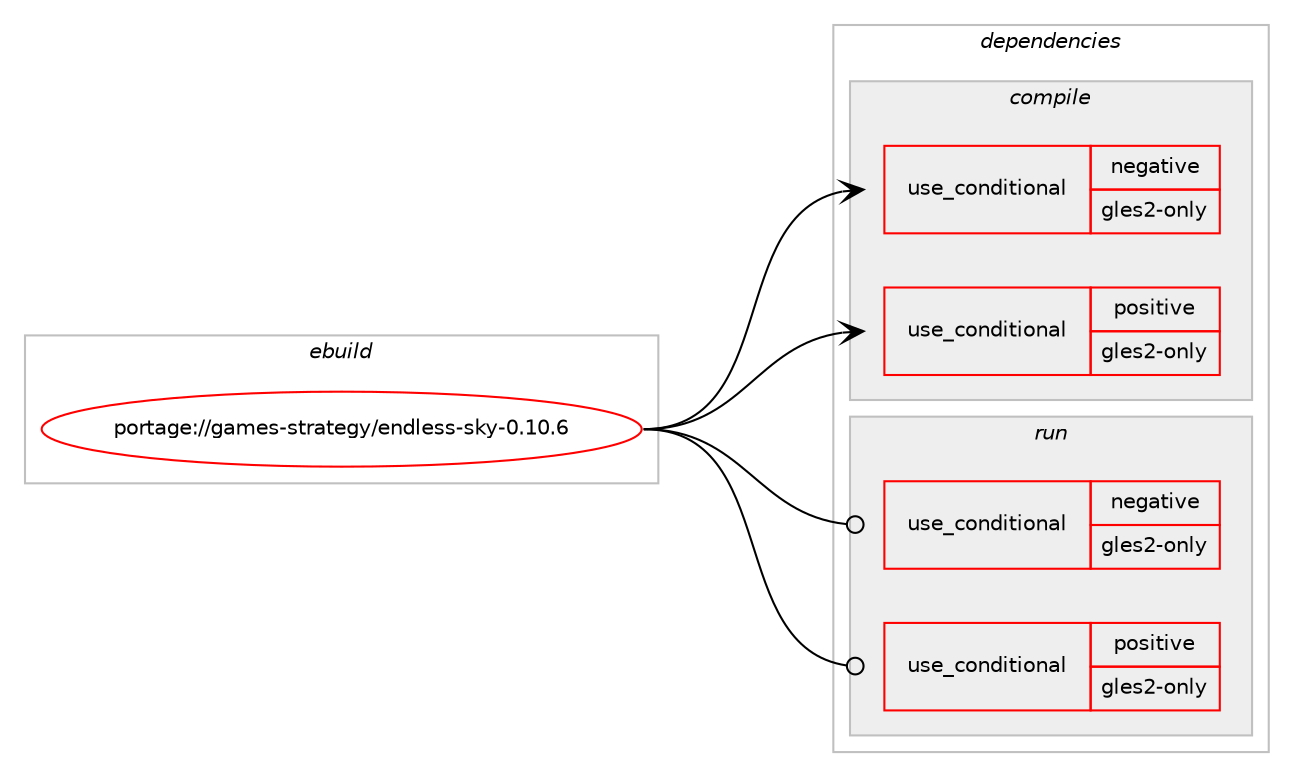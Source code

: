 digraph prolog {

# *************
# Graph options
# *************

newrank=true;
concentrate=true;
compound=true;
graph [rankdir=LR,fontname=Helvetica,fontsize=10,ranksep=1.5];#, ranksep=2.5, nodesep=0.2];
edge  [arrowhead=vee];
node  [fontname=Helvetica,fontsize=10];

# **********
# The ebuild
# **********

subgraph cluster_leftcol {
color=gray;
rank=same;
label=<<i>ebuild</i>>;
id [label="portage://games-strategy/endless-sky-0.10.6", color=red, width=4, href="../games-strategy/endless-sky-0.10.6.svg"];
}

# ****************
# The dependencies
# ****************

subgraph cluster_midcol {
color=gray;
label=<<i>dependencies</i>>;
subgraph cluster_compile {
fillcolor="#eeeeee";
style=filled;
label=<<i>compile</i>>;
subgraph cond63307 {
dependency116830 [label=<<TABLE BORDER="0" CELLBORDER="1" CELLSPACING="0" CELLPADDING="4"><TR><TD ROWSPAN="3" CELLPADDING="10">use_conditional</TD></TR><TR><TD>negative</TD></TR><TR><TD>gles2-only</TD></TR></TABLE>>, shape=none, color=red];
# *** BEGIN UNKNOWN DEPENDENCY TYPE (TODO) ***
# dependency116830 -> package_dependency(portage://games-strategy/endless-sky-0.10.6,install,no,media-libs,glew,none,[,,],[slot(0),equal],[])
# *** END UNKNOWN DEPENDENCY TYPE (TODO) ***

# *** BEGIN UNKNOWN DEPENDENCY TYPE (TODO) ***
# dependency116830 -> package_dependency(portage://games-strategy/endless-sky-0.10.6,install,no,media-libs,libsdl2,none,[,,],[],[use(enable(opengl),none)])
# *** END UNKNOWN DEPENDENCY TYPE (TODO) ***

}
id:e -> dependency116830:w [weight=20,style="solid",arrowhead="vee"];
subgraph cond63308 {
dependency116831 [label=<<TABLE BORDER="0" CELLBORDER="1" CELLSPACING="0" CELLPADDING="4"><TR><TD ROWSPAN="3" CELLPADDING="10">use_conditional</TD></TR><TR><TD>positive</TD></TR><TR><TD>gles2-only</TD></TR></TABLE>>, shape=none, color=red];
# *** BEGIN UNKNOWN DEPENDENCY TYPE (TODO) ***
# dependency116831 -> package_dependency(portage://games-strategy/endless-sky-0.10.6,install,no,media-libs,libsdl2,none,[,,],[],[use(enable(gles2),none)])
# *** END UNKNOWN DEPENDENCY TYPE (TODO) ***

}
id:e -> dependency116831:w [weight=20,style="solid",arrowhead="vee"];
# *** BEGIN UNKNOWN DEPENDENCY TYPE (TODO) ***
# id -> package_dependency(portage://games-strategy/endless-sky-0.10.6,install,no,media-libs,libglvnd,none,[,,],[],[])
# *** END UNKNOWN DEPENDENCY TYPE (TODO) ***

# *** BEGIN UNKNOWN DEPENDENCY TYPE (TODO) ***
# id -> package_dependency(portage://games-strategy/endless-sky-0.10.6,install,no,media-libs,libjpeg-turbo,none,[,,],any_same_slot,[])
# *** END UNKNOWN DEPENDENCY TYPE (TODO) ***

# *** BEGIN UNKNOWN DEPENDENCY TYPE (TODO) ***
# id -> package_dependency(portage://games-strategy/endless-sky-0.10.6,install,no,media-libs,libmad,none,[,,],[],[])
# *** END UNKNOWN DEPENDENCY TYPE (TODO) ***

# *** BEGIN UNKNOWN DEPENDENCY TYPE (TODO) ***
# id -> package_dependency(portage://games-strategy/endless-sky-0.10.6,install,no,media-libs,libpng,none,[,,],any_same_slot,[])
# *** END UNKNOWN DEPENDENCY TYPE (TODO) ***

# *** BEGIN UNKNOWN DEPENDENCY TYPE (TODO) ***
# id -> package_dependency(portage://games-strategy/endless-sky-0.10.6,install,no,media-libs,libsdl2,none,[,,],[],[use(enable(video),none)])
# *** END UNKNOWN DEPENDENCY TYPE (TODO) ***

# *** BEGIN UNKNOWN DEPENDENCY TYPE (TODO) ***
# id -> package_dependency(portage://games-strategy/endless-sky-0.10.6,install,no,media-libs,openal,none,[,,],[],[])
# *** END UNKNOWN DEPENDENCY TYPE (TODO) ***

# *** BEGIN UNKNOWN DEPENDENCY TYPE (TODO) ***
# id -> package_dependency(portage://games-strategy/endless-sky-0.10.6,install,no,sys-apps,util-linux,none,[,,],[],[])
# *** END UNKNOWN DEPENDENCY TYPE (TODO) ***

}
subgraph cluster_compileandrun {
fillcolor="#eeeeee";
style=filled;
label=<<i>compile and run</i>>;
}
subgraph cluster_run {
fillcolor="#eeeeee";
style=filled;
label=<<i>run</i>>;
subgraph cond63309 {
dependency116832 [label=<<TABLE BORDER="0" CELLBORDER="1" CELLSPACING="0" CELLPADDING="4"><TR><TD ROWSPAN="3" CELLPADDING="10">use_conditional</TD></TR><TR><TD>negative</TD></TR><TR><TD>gles2-only</TD></TR></TABLE>>, shape=none, color=red];
# *** BEGIN UNKNOWN DEPENDENCY TYPE (TODO) ***
# dependency116832 -> package_dependency(portage://games-strategy/endless-sky-0.10.6,run,no,media-libs,glew,none,[,,],[slot(0),equal],[])
# *** END UNKNOWN DEPENDENCY TYPE (TODO) ***

# *** BEGIN UNKNOWN DEPENDENCY TYPE (TODO) ***
# dependency116832 -> package_dependency(portage://games-strategy/endless-sky-0.10.6,run,no,media-libs,libsdl2,none,[,,],[],[use(enable(opengl),none)])
# *** END UNKNOWN DEPENDENCY TYPE (TODO) ***

}
id:e -> dependency116832:w [weight=20,style="solid",arrowhead="odot"];
subgraph cond63310 {
dependency116833 [label=<<TABLE BORDER="0" CELLBORDER="1" CELLSPACING="0" CELLPADDING="4"><TR><TD ROWSPAN="3" CELLPADDING="10">use_conditional</TD></TR><TR><TD>positive</TD></TR><TR><TD>gles2-only</TD></TR></TABLE>>, shape=none, color=red];
# *** BEGIN UNKNOWN DEPENDENCY TYPE (TODO) ***
# dependency116833 -> package_dependency(portage://games-strategy/endless-sky-0.10.6,run,no,media-libs,libsdl2,none,[,,],[],[use(enable(gles2),none)])
# *** END UNKNOWN DEPENDENCY TYPE (TODO) ***

}
id:e -> dependency116833:w [weight=20,style="solid",arrowhead="odot"];
# *** BEGIN UNKNOWN DEPENDENCY TYPE (TODO) ***
# id -> package_dependency(portage://games-strategy/endless-sky-0.10.6,run,no,media-libs,libglvnd,none,[,,],[],[])
# *** END UNKNOWN DEPENDENCY TYPE (TODO) ***

# *** BEGIN UNKNOWN DEPENDENCY TYPE (TODO) ***
# id -> package_dependency(portage://games-strategy/endless-sky-0.10.6,run,no,media-libs,libjpeg-turbo,none,[,,],any_same_slot,[])
# *** END UNKNOWN DEPENDENCY TYPE (TODO) ***

# *** BEGIN UNKNOWN DEPENDENCY TYPE (TODO) ***
# id -> package_dependency(portage://games-strategy/endless-sky-0.10.6,run,no,media-libs,libmad,none,[,,],[],[])
# *** END UNKNOWN DEPENDENCY TYPE (TODO) ***

# *** BEGIN UNKNOWN DEPENDENCY TYPE (TODO) ***
# id -> package_dependency(portage://games-strategy/endless-sky-0.10.6,run,no,media-libs,libpng,none,[,,],any_same_slot,[])
# *** END UNKNOWN DEPENDENCY TYPE (TODO) ***

# *** BEGIN UNKNOWN DEPENDENCY TYPE (TODO) ***
# id -> package_dependency(portage://games-strategy/endless-sky-0.10.6,run,no,media-libs,libsdl2,none,[,,],[],[use(enable(video),none)])
# *** END UNKNOWN DEPENDENCY TYPE (TODO) ***

# *** BEGIN UNKNOWN DEPENDENCY TYPE (TODO) ***
# id -> package_dependency(portage://games-strategy/endless-sky-0.10.6,run,no,media-libs,openal,none,[,,],[],[])
# *** END UNKNOWN DEPENDENCY TYPE (TODO) ***

# *** BEGIN UNKNOWN DEPENDENCY TYPE (TODO) ***
# id -> package_dependency(portage://games-strategy/endless-sky-0.10.6,run,no,sys-apps,util-linux,none,[,,],[],[])
# *** END UNKNOWN DEPENDENCY TYPE (TODO) ***

}
}

# **************
# The candidates
# **************

subgraph cluster_choices {
rank=same;
color=gray;
label=<<i>candidates</i>>;

}

}
